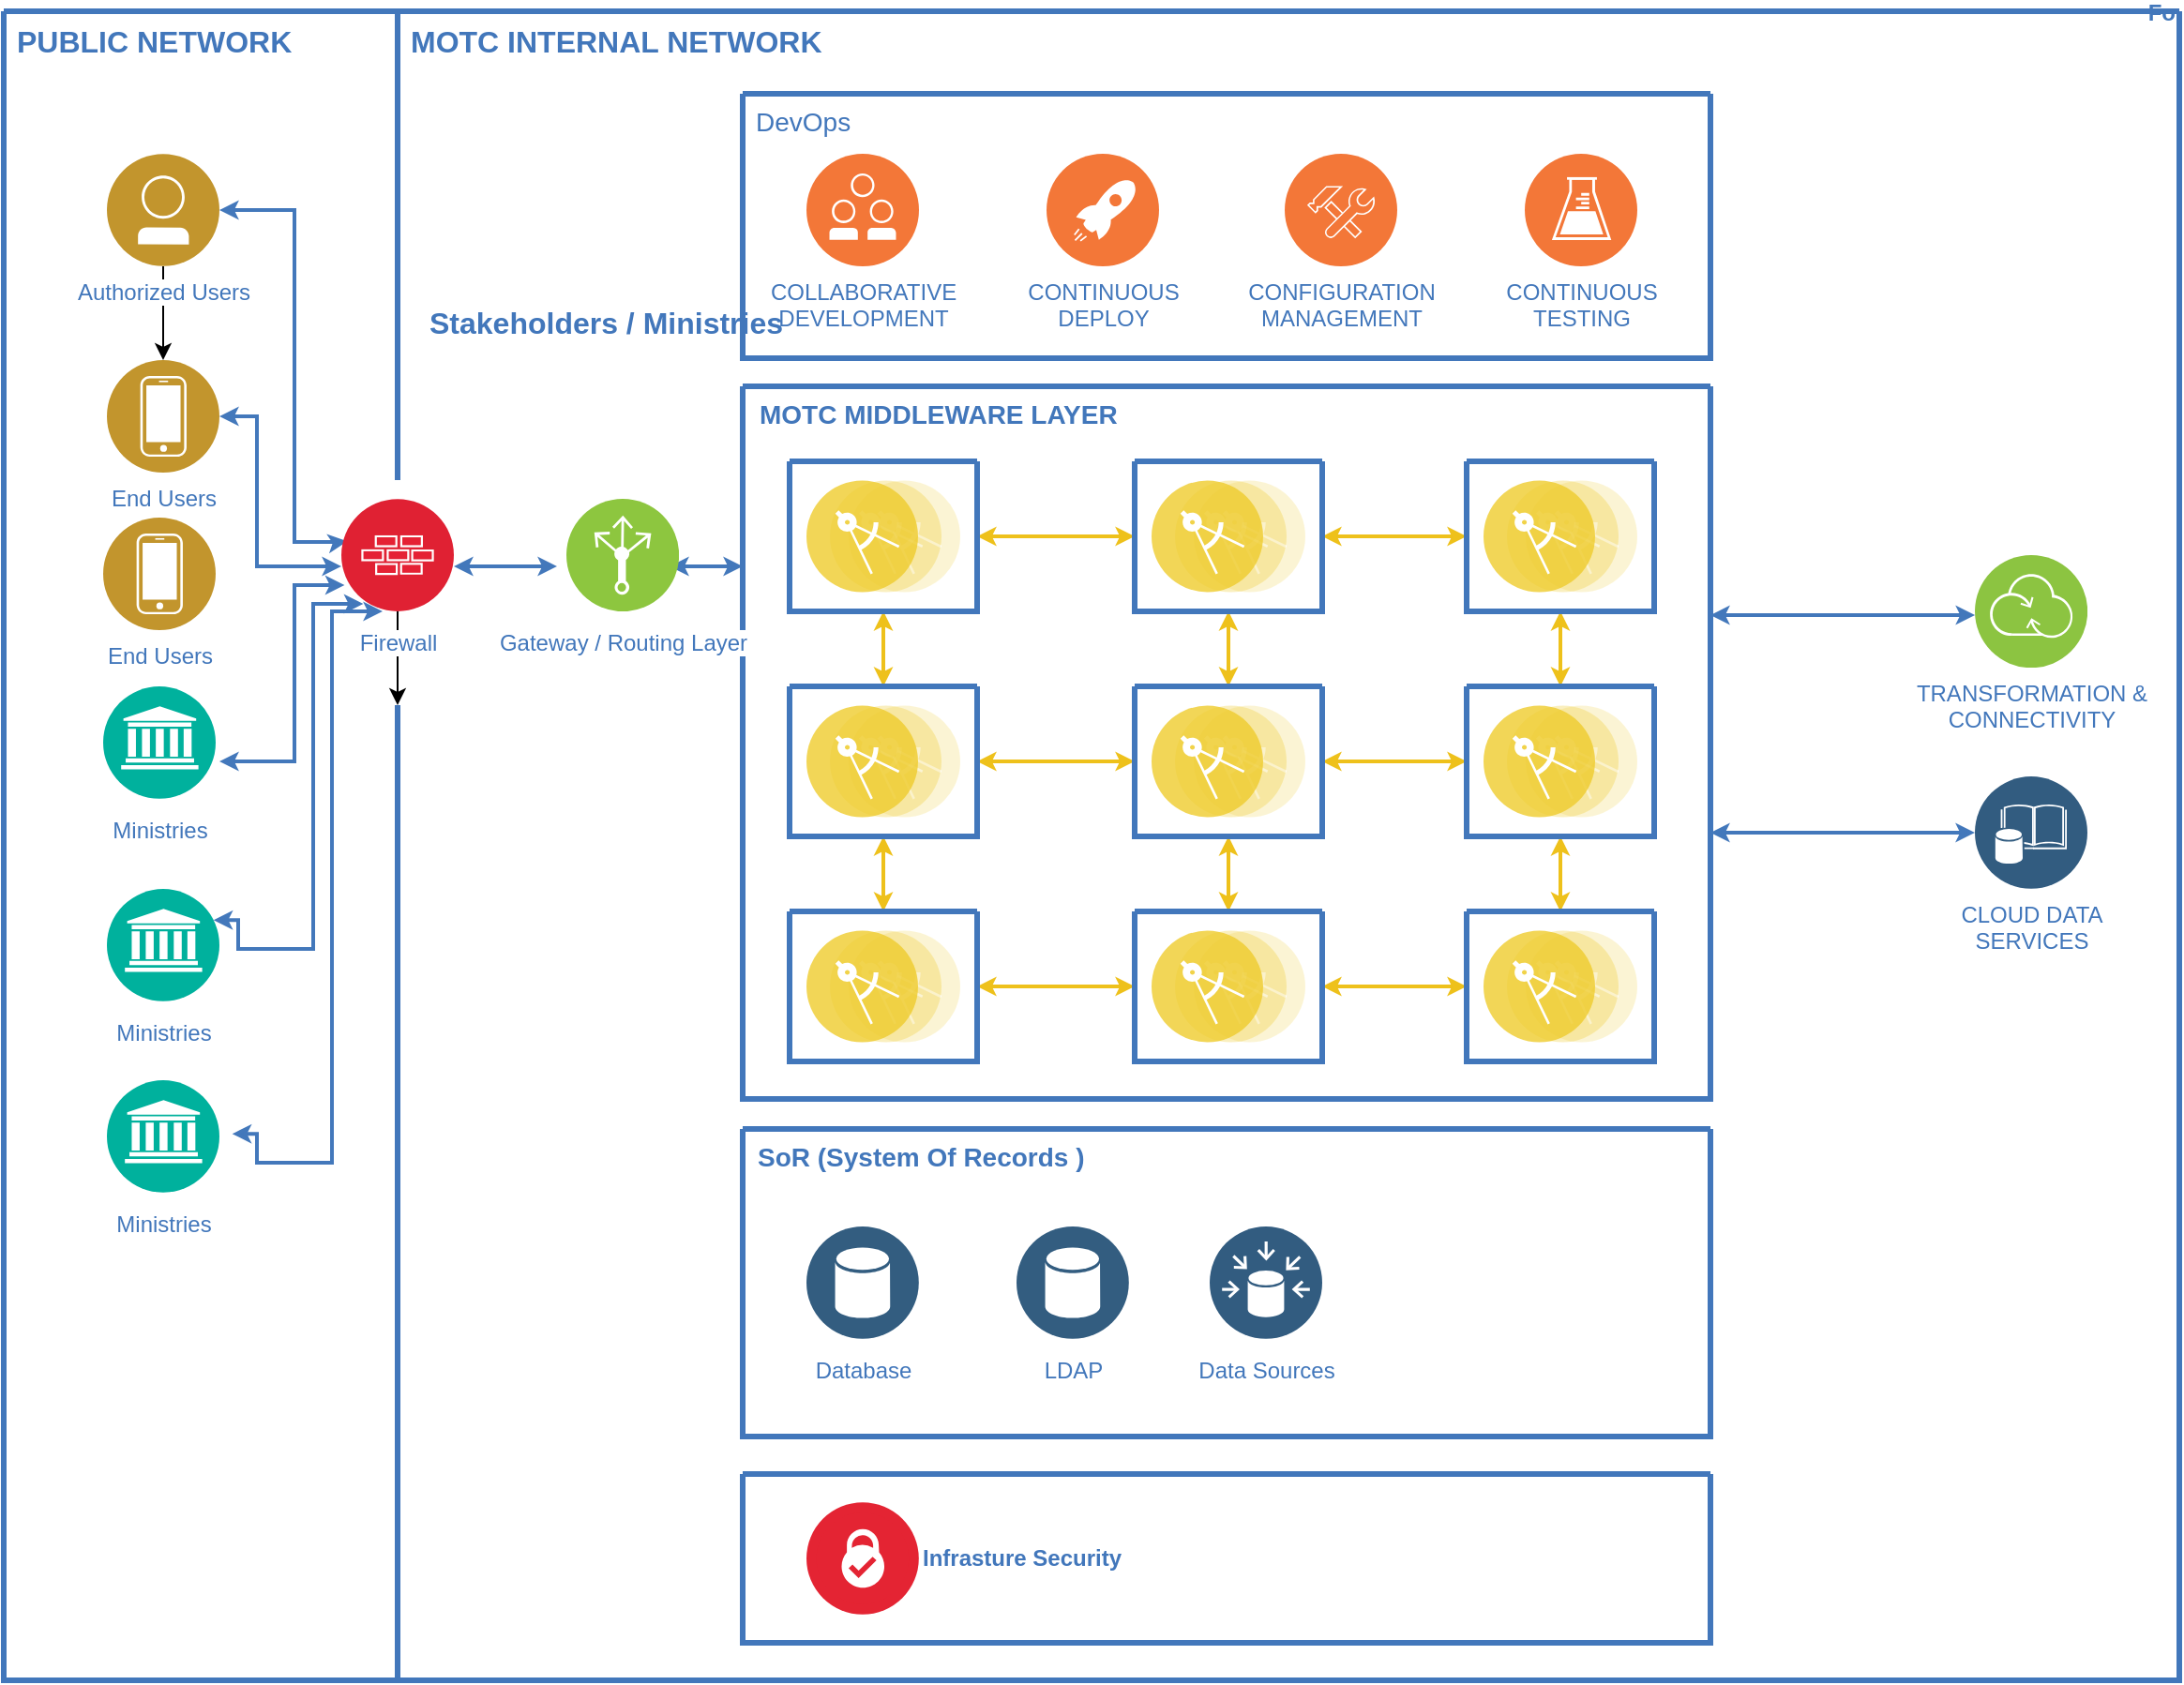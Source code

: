 <mxfile version="14.9.8" type="github">
  <diagram id="31b32b95-0358-9bc7-6ba0-a27c054ed1a7" name="Page-1">
    <mxGraphModel dx="2062" dy="1122" grid="1" gridSize="10" guides="1" tooltips="1" connect="1" arrows="1" fold="1" page="1" pageScale="1" pageWidth="827" pageHeight="1169" background="none" math="0" shadow="0">
      <root>
        <mxCell id="0" />
        <mxCell id="1" parent="0" />
        <mxCell id="2" value="Fo" style="swimlane;shadow=0;strokeColor=#4277BB;fillColor=#ffffff;fontColor=#4277BB;align=right;startSize=0;collapsible=0;strokeWidth=3;" parent="1" vertex="1">
          <mxGeometry x="40" y="40" width="1160" height="890" as="geometry" />
        </mxCell>
        <mxCell id="3" value="&lt;div&gt;PUBLIC NETWORK&lt;/div&gt;&lt;div&gt;&lt;br&gt;&lt;/div&gt;" style="text;html=1;align=left;verticalAlign=top;fontColor=#4277BB;shadow=0;dashed=0;strokeColor=none;fillColor=none;labelBackgroundColor=none;fontStyle=1;fontSize=16;spacingLeft=5;" parent="2" vertex="1">
          <mxGeometry width="170" height="30" as="geometry" />
        </mxCell>
        <mxCell id="4" value="" style="line;strokeWidth=3;direction=south;html=1;shadow=0;labelBackgroundColor=none;fillColor=none;gradientColor=none;fontSize=12;fontColor=#4277BB;align=right;strokeColor=#4277BB;" parent="2" vertex="1">
          <mxGeometry x="205" width="10" height="250" as="geometry" />
        </mxCell>
        <mxCell id="5" value="MOTC INTERNAL NETWORK" style="text;html=1;align=left;verticalAlign=top;fontColor=#4277BB;shadow=0;dashed=0;strokeColor=none;fillColor=none;labelBackgroundColor=none;fontStyle=1;fontSize=16;spacingLeft=5;" parent="2" vertex="1">
          <mxGeometry x="210" width="240" height="35" as="geometry" />
        </mxCell>
        <mxCell id="16" value="" style="line;strokeWidth=3;direction=south;html=1;shadow=0;labelBackgroundColor=none;fillColor=none;gradientColor=none;fontSize=12;fontColor=#4277BB;align=right;strokeColor=#4277BB;" parent="2" vertex="1">
          <mxGeometry x="205" y="370" width="10" height="520" as="geometry" />
        </mxCell>
        <mxCell id="17" value="" style="swimlane;shadow=0;strokeColor=#4277BB;fillColor=#ffffff;fontColor=#4277BB;align=right;startSize=0;collapsible=0;strokeWidth=3;" parent="2" vertex="1">
          <mxGeometry x="394" y="780" width="516" height="90" as="geometry" />
        </mxCell>
        <mxCell id="18" value="&lt;b&gt;Infrasture Security&lt;/b&gt;" style="aspect=fixed;perimeter=ellipsePerimeter;html=1;align=left;shadow=0;dashed=0;image;image=img/lib/ibm/blockchain/certificate_authority.svg;labelBackgroundColor=#ffffff;strokeColor=#666666;strokeWidth=3;fillColor=#C2952D;gradientColor=none;fontSize=12;fontColor=#4277BB;labelPosition=right;verticalLabelPosition=middle;verticalAlign=middle;" parent="17" vertex="1">
          <mxGeometry x="34" y="15" width="60" height="60" as="geometry" />
        </mxCell>
        <mxCell id="19" style="edgeStyle=orthogonalEdgeStyle;rounded=0;comic=0;html=1;exitX=1;exitY=0.5;entryX=0;entryY=0.25;startArrow=classic;startFill=1;endArrow=classic;endFill=1;jettySize=auto;orthogonalLoop=1;strokeColor=#4378BB;strokeWidth=2;fontFamily=Helvetica;fontSize=19;fontColor=#CC99FF;endSize=4;startSize=4;" parent="2" source="20" edge="1">
          <mxGeometry relative="1" as="geometry">
            <Array as="points">
              <mxPoint x="155" y="106" />
              <mxPoint x="155" y="283" />
              <mxPoint x="180" y="283" />
            </Array>
            <mxPoint x="183.167" y="282.584" as="targetPoint" />
          </mxGeometry>
        </mxCell>
        <mxCell id="Fddl8qkM5L3DqnkjX7zU-97" value="" style="edgeStyle=orthogonalEdgeStyle;rounded=0;orthogonalLoop=1;jettySize=auto;html=1;" edge="1" parent="2" source="20" target="22">
          <mxGeometry relative="1" as="geometry" />
        </mxCell>
        <mxCell id="20" value="Authorized Users" style="aspect=fixed;perimeter=ellipsePerimeter;html=1;align=center;shadow=0;dashed=0;image;image=img/lib/ibm/users/user.svg;labelBackgroundColor=#ffffff;strokeColor=#666666;strokeWidth=3;fillColor=#C2952D;gradientColor=none;fontSize=12;fontColor=#4277BB;" parent="2" vertex="1">
          <mxGeometry x="55" y="76" width="60" height="60" as="geometry" />
        </mxCell>
        <mxCell id="21" style="edgeStyle=orthogonalEdgeStyle;rounded=0;html=1;labelBackgroundColor=#ffffff;startArrow=classic;startFill=1;startSize=4;endArrow=classic;endFill=1;endSize=4;jettySize=auto;orthogonalLoop=1;strokeColor=#4378BB;strokeWidth=2;fontSize=19;fontColor=#CC99FF;" parent="2" source="22" edge="1">
          <mxGeometry relative="1" as="geometry">
            <Array as="points">
              <mxPoint x="135" y="216" />
              <mxPoint x="135" y="296" />
            </Array>
            <mxPoint x="180" y="296" as="targetPoint" />
          </mxGeometry>
        </mxCell>
        <mxCell id="22" value="End Users" style="aspect=fixed;perimeter=ellipsePerimeter;html=1;align=center;shadow=0;dashed=0;image;image=img/lib/ibm/users/device.svg;labelBackgroundColor=#ffffff;strokeColor=#666666;strokeWidth=3;fillColor=#C2952D;gradientColor=none;fontSize=12;fontColor=#4277BB;" parent="2" vertex="1">
          <mxGeometry x="55" y="186" width="60" height="60" as="geometry" />
        </mxCell>
        <mxCell id="23" style="edgeStyle=orthogonalEdgeStyle;rounded=0;html=1;labelBackgroundColor=#ffffff;startArrow=classic;startFill=1;startSize=4;endArrow=classic;endFill=1;endSize=4;jettySize=auto;orthogonalLoop=1;strokeColor=#4378BB;strokeWidth=2;fontSize=19;fontColor=#CC99FF;" parent="2" edge="1">
          <mxGeometry relative="1" as="geometry">
            <Array as="points">
              <mxPoint x="155" y="400" />
              <mxPoint x="155" y="306" />
            </Array>
            <mxPoint x="115" y="400" as="sourcePoint" />
            <mxPoint x="181.716" y="306" as="targetPoint" />
          </mxGeometry>
        </mxCell>
        <mxCell id="25" style="edgeStyle=orthogonalEdgeStyle;rounded=0;html=1;labelBackgroundColor=#ffffff;startArrow=classic;startFill=1;startSize=4;endArrow=classic;endFill=1;endSize=4;jettySize=auto;orthogonalLoop=1;strokeColor=#4378BB;strokeWidth=2;fontSize=19;fontColor=#CC99FF;" parent="2" edge="1">
          <mxGeometry relative="1" as="geometry">
            <mxPoint x="240" y="296" as="sourcePoint" />
            <mxPoint x="295" y="296" as="targetPoint" />
          </mxGeometry>
        </mxCell>
        <mxCell id="27" style="edgeStyle=elbowEdgeStyle;rounded=0;html=1;labelBackgroundColor=#ffffff;startArrow=classic;startFill=1;startSize=4;endArrow=classic;endFill=1;endSize=4;jettySize=auto;orthogonalLoop=1;strokeColor=#4378BB;strokeWidth=2;fontSize=19;fontColor=#CC99FF;elbow=vertical;" parent="2" target="35" edge="1">
          <mxGeometry relative="1" as="geometry">
            <mxPoint x="380" y="296" as="targetPoint" />
            <Array as="points">
              <mxPoint x="376" y="296" />
            </Array>
            <mxPoint x="355" y="296" as="sourcePoint" />
          </mxGeometry>
        </mxCell>
        <mxCell id="29" value="" style="swimlane;shadow=0;strokeColor=#4277BB;fillColor=#ffffff;fontColor=#4277BB;align=right;startSize=0;collapsible=0;strokeWidth=3;" parent="2" vertex="1">
          <mxGeometry x="394" y="44" width="516" height="141" as="geometry" />
        </mxCell>
        <mxCell id="30" value="COLLABORATIVE&lt;div&gt;DEVELOPMENT&lt;/div&gt;" style="aspect=fixed;perimeter=ellipsePerimeter;html=1;align=center;shadow=0;dashed=0;image;image=img/lib/ibm/devops/collaborative_development.svg;labelBackgroundColor=#ffffff;strokeColor=#666666;strokeWidth=3;fillColor=#C2952D;gradientColor=none;fontSize=12;fontColor=#4277BB;" parent="29" vertex="1">
          <mxGeometry x="34" y="32" width="60" height="60" as="geometry" />
        </mxCell>
        <mxCell id="31" value="CONTINUOUS&lt;div&gt;DEPLOY&lt;/div&gt;" style="aspect=fixed;perimeter=ellipsePerimeter;html=1;align=center;shadow=0;dashed=0;image;image=img/lib/ibm/devops/continuous_deploy.svg;labelBackgroundColor=#ffffff;strokeColor=#666666;strokeWidth=3;fillColor=#C2952D;gradientColor=none;fontSize=12;fontColor=#4277BB;" parent="29" vertex="1">
          <mxGeometry x="162" y="32" width="60" height="60" as="geometry" />
        </mxCell>
        <mxCell id="32" value="CONFIGURATION&lt;div&gt;MANAGEMENT&lt;/div&gt;" style="aspect=fixed;perimeter=ellipsePerimeter;html=1;align=center;shadow=0;dashed=0;image;image=img/lib/ibm/devops/configuration_management.svg;labelBackgroundColor=#ffffff;strokeColor=#666666;strokeWidth=3;fillColor=#C2952D;gradientColor=none;fontSize=12;fontColor=#4277BB;" parent="29" vertex="1">
          <mxGeometry x="289" y="32" width="60" height="60" as="geometry" />
        </mxCell>
        <mxCell id="33" value="CONTINUOUS&lt;div&gt;TESTING&lt;/div&gt;" style="aspect=fixed;perimeter=ellipsePerimeter;html=1;align=center;shadow=0;dashed=0;image;image=img/lib/ibm/devops/continuous_testing.svg;labelBackgroundColor=#ffffff;strokeColor=#666666;strokeWidth=3;fillColor=#C2952D;gradientColor=none;fontSize=12;fontColor=#4277BB;" parent="29" vertex="1">
          <mxGeometry x="417" y="32" width="60" height="60" as="geometry" />
        </mxCell>
        <mxCell id="34" value="DevOps" style="text;html=1;align=left;verticalAlign=top;fontColor=#4277BB;shadow=0;dashed=0;strokeColor=none;fillColor=none;labelBackgroundColor=none;fontStyle=0;fontSize=14;spacingLeft=5;" parent="29" vertex="1">
          <mxGeometry width="90" height="26" as="geometry" />
        </mxCell>
        <mxCell id="35" value="" style="swimlane;shadow=0;strokeColor=#4277BB;fillColor=#ffffff;fontColor=#4277BB;align=right;startSize=0;collapsible=0;strokeWidth=3;" parent="2" vertex="1">
          <mxGeometry x="394" y="200" width="516" height="380" as="geometry" />
        </mxCell>
        <mxCell id="52" value="&lt;b&gt;MOTC MIDDLEWARE LAYER&lt;/b&gt;" style="text;html=1;align=left;verticalAlign=top;fontColor=#4277BB;shadow=0;dashed=0;strokeColor=none;fillColor=none;labelBackgroundColor=none;fontStyle=0;fontSize=14;spacingLeft=5;" parent="35" vertex="1">
          <mxGeometry x="2" width="231" height="24" as="geometry" />
        </mxCell>
        <mxCell id="84" style="edgeStyle=orthogonalEdgeStyle;rounded=0;html=1;entryX=0;entryY=0.5;labelBackgroundColor=#ffffff;startArrow=classic;startFill=1;startSize=4;endArrow=classic;endFill=1;endSize=4;jettySize=auto;orthogonalLoop=1;strokeColor=#EEC11B;strokeWidth=2;fontSize=14;fontColor=#4277BB;" parent="35" source="65" target="68" edge="1">
          <mxGeometry relative="1" as="geometry" />
        </mxCell>
        <mxCell id="90" style="edgeStyle=orthogonalEdgeStyle;rounded=0;html=1;entryX=0.5;entryY=0;labelBackgroundColor=#ffffff;startArrow=classic;startFill=1;startSize=4;endArrow=classic;endFill=1;endSize=4;jettySize=auto;orthogonalLoop=1;strokeColor=#EEC11B;strokeWidth=2;fontSize=14;fontColor=#4277BB;" parent="35" source="65" target="72" edge="1">
          <mxGeometry relative="1" as="geometry" />
        </mxCell>
        <mxCell id="65" value="" style="swimlane;shadow=0;strokeColor=#4277BB;fillColor=#ffffff;fontColor=#4277BB;align=right;startSize=0;collapsible=0;strokeWidth=3;" parent="35" vertex="1">
          <mxGeometry x="25" y="40" width="100" height="80" as="geometry" />
        </mxCell>
        <mxCell id="66" value="" style="aspect=fixed;perimeter=ellipsePerimeter;html=1;align=center;shadow=0;dashed=0;image;image=img/lib/ibm/applications/microservice.svg;labelBackgroundColor=#ffffff;strokeColor=#666666;strokeWidth=3;fillColor=#C2952D;gradientColor=none;fontSize=12;fontColor=#4277BB;" parent="65" vertex="1">
          <mxGeometry x="9" y="10" width="82" height="60" as="geometry" />
        </mxCell>
        <mxCell id="85" style="edgeStyle=orthogonalEdgeStyle;rounded=0;html=1;entryX=0;entryY=0.5;labelBackgroundColor=#ffffff;startArrow=classic;startFill=1;startSize=4;endArrow=classic;endFill=1;endSize=4;jettySize=auto;orthogonalLoop=1;strokeColor=#EEC11B;strokeWidth=2;fontSize=14;fontColor=#4277BB;" parent="35" source="68" target="70" edge="1">
          <mxGeometry relative="1" as="geometry" />
        </mxCell>
        <mxCell id="93" style="edgeStyle=orthogonalEdgeStyle;rounded=0;html=1;entryX=0.5;entryY=0;labelBackgroundColor=#ffffff;startArrow=classic;startFill=1;startSize=4;endArrow=classic;endFill=1;endSize=4;jettySize=auto;orthogonalLoop=1;strokeColor=#EEC11B;strokeWidth=2;fontSize=14;fontColor=#4277BB;" parent="35" source="68" target="74" edge="1">
          <mxGeometry relative="1" as="geometry" />
        </mxCell>
        <mxCell id="68" value="" style="swimlane;shadow=0;strokeColor=#4277BB;fillColor=#ffffff;fontColor=#4277BB;align=right;startSize=0;collapsible=0;strokeWidth=3;" parent="35" vertex="1">
          <mxGeometry x="209" y="40" width="100" height="80" as="geometry" />
        </mxCell>
        <mxCell id="69" value="" style="aspect=fixed;perimeter=ellipsePerimeter;html=1;align=center;shadow=0;dashed=0;image;image=img/lib/ibm/applications/microservice.svg;labelBackgroundColor=#ffffff;strokeColor=#666666;strokeWidth=3;fillColor=#C2952D;gradientColor=none;fontSize=12;fontColor=#4277BB;" parent="68" vertex="1">
          <mxGeometry x="9" y="10" width="82" height="60" as="geometry" />
        </mxCell>
        <mxCell id="94" style="edgeStyle=orthogonalEdgeStyle;rounded=0;html=1;entryX=0.5;entryY=0;labelBackgroundColor=#ffffff;startArrow=classic;startFill=1;startSize=4;endArrow=classic;endFill=1;endSize=4;jettySize=auto;orthogonalLoop=1;strokeColor=#EEC11B;strokeWidth=2;fontSize=14;fontColor=#4277BB;" parent="35" source="70" target="76" edge="1">
          <mxGeometry relative="1" as="geometry" />
        </mxCell>
        <mxCell id="70" value="" style="swimlane;shadow=0;strokeColor=#4277BB;fillColor=#ffffff;fontColor=#4277BB;align=right;startSize=0;collapsible=0;strokeWidth=3;" parent="35" vertex="1">
          <mxGeometry x="386" y="40" width="100" height="80" as="geometry" />
        </mxCell>
        <mxCell id="71" value="" style="aspect=fixed;perimeter=ellipsePerimeter;html=1;align=center;shadow=0;dashed=0;image;image=img/lib/ibm/applications/microservice.svg;labelBackgroundColor=#ffffff;strokeColor=#666666;strokeWidth=3;fillColor=#C2952D;gradientColor=none;fontSize=12;fontColor=#4277BB;" parent="70" vertex="1">
          <mxGeometry x="9" y="10" width="82" height="60" as="geometry" />
        </mxCell>
        <mxCell id="86" style="edgeStyle=orthogonalEdgeStyle;rounded=0;html=1;entryX=0;entryY=0.5;labelBackgroundColor=#ffffff;startArrow=classic;startFill=1;startSize=4;endArrow=classic;endFill=1;endSize=4;jettySize=auto;orthogonalLoop=1;strokeColor=#EEC11B;strokeWidth=2;fontSize=14;fontColor=#4277BB;" parent="35" source="72" target="74" edge="1">
          <mxGeometry relative="1" as="geometry" />
        </mxCell>
        <mxCell id="91" style="edgeStyle=orthogonalEdgeStyle;rounded=0;html=1;entryX=0.5;entryY=0;labelBackgroundColor=#ffffff;startArrow=classic;startFill=1;startSize=4;endArrow=classic;endFill=1;endSize=4;jettySize=auto;orthogonalLoop=1;strokeColor=#EEC11B;strokeWidth=2;fontSize=14;fontColor=#4277BB;" parent="35" source="72" target="78" edge="1">
          <mxGeometry relative="1" as="geometry" />
        </mxCell>
        <mxCell id="72" value="" style="swimlane;shadow=0;strokeColor=#4277BB;fillColor=#ffffff;fontColor=#4277BB;align=right;startSize=0;collapsible=0;strokeWidth=3;" parent="35" vertex="1">
          <mxGeometry x="25.0" y="160" width="100" height="80" as="geometry" />
        </mxCell>
        <mxCell id="73" value="" style="aspect=fixed;perimeter=ellipsePerimeter;html=1;align=center;shadow=0;dashed=0;image;image=img/lib/ibm/applications/microservice.svg;labelBackgroundColor=#ffffff;strokeColor=#666666;strokeWidth=3;fillColor=#C2952D;gradientColor=none;fontSize=12;fontColor=#4277BB;" parent="72" vertex="1">
          <mxGeometry x="9" y="10" width="82" height="60" as="geometry" />
        </mxCell>
        <mxCell id="87" style="edgeStyle=orthogonalEdgeStyle;rounded=0;html=1;entryX=0;entryY=0.5;labelBackgroundColor=#ffffff;startArrow=classic;startFill=1;startSize=4;endArrow=classic;endFill=1;endSize=4;jettySize=auto;orthogonalLoop=1;strokeColor=#EEC11B;strokeWidth=2;fontSize=14;fontColor=#4277BB;" parent="35" source="74" target="76" edge="1">
          <mxGeometry relative="1" as="geometry" />
        </mxCell>
        <mxCell id="92" style="edgeStyle=orthogonalEdgeStyle;rounded=0;html=1;entryX=0.5;entryY=0;labelBackgroundColor=#ffffff;startArrow=classic;startFill=1;startSize=4;endArrow=classic;endFill=1;endSize=4;jettySize=auto;orthogonalLoop=1;strokeColor=#EEC11B;strokeWidth=2;fontSize=14;fontColor=#4277BB;" parent="35" source="74" target="80" edge="1">
          <mxGeometry relative="1" as="geometry" />
        </mxCell>
        <mxCell id="74" value="" style="swimlane;shadow=0;strokeColor=#4277BB;fillColor=#ffffff;fontColor=#4277BB;align=right;startSize=0;collapsible=0;strokeWidth=3;" parent="35" vertex="1">
          <mxGeometry x="209.0" y="160" width="100" height="80" as="geometry" />
        </mxCell>
        <mxCell id="75" value="" style="aspect=fixed;perimeter=ellipsePerimeter;html=1;align=center;shadow=0;dashed=0;image;image=img/lib/ibm/applications/microservice.svg;labelBackgroundColor=#ffffff;strokeColor=#666666;strokeWidth=3;fillColor=#C2952D;gradientColor=none;fontSize=12;fontColor=#4277BB;" parent="74" vertex="1">
          <mxGeometry x="9" y="10" width="82" height="60" as="geometry" />
        </mxCell>
        <mxCell id="95" style="edgeStyle=orthogonalEdgeStyle;rounded=0;html=1;entryX=0.5;entryY=0;labelBackgroundColor=#ffffff;startArrow=classic;startFill=1;startSize=4;endArrow=classic;endFill=1;endSize=4;jettySize=auto;orthogonalLoop=1;strokeColor=#EEC11B;strokeWidth=2;fontSize=14;fontColor=#4277BB;" parent="35" source="76" target="82" edge="1">
          <mxGeometry relative="1" as="geometry" />
        </mxCell>
        <mxCell id="76" value="" style="swimlane;shadow=0;strokeColor=#4277BB;fillColor=#ffffff;fontColor=#4277BB;align=right;startSize=0;collapsible=0;strokeWidth=3;" parent="35" vertex="1">
          <mxGeometry x="386.0" y="160" width="100" height="80" as="geometry" />
        </mxCell>
        <mxCell id="77" value="" style="aspect=fixed;perimeter=ellipsePerimeter;html=1;align=center;shadow=0;dashed=0;image;image=img/lib/ibm/applications/microservice.svg;labelBackgroundColor=#ffffff;strokeColor=#666666;strokeWidth=3;fillColor=#C2952D;gradientColor=none;fontSize=12;fontColor=#4277BB;" parent="76" vertex="1">
          <mxGeometry x="9" y="10" width="82" height="60" as="geometry" />
        </mxCell>
        <mxCell id="88" style="edgeStyle=orthogonalEdgeStyle;rounded=0;html=1;entryX=0;entryY=0.5;labelBackgroundColor=#ffffff;startArrow=classic;startFill=1;startSize=4;endArrow=classic;endFill=1;endSize=4;jettySize=auto;orthogonalLoop=1;strokeColor=#EEC11B;strokeWidth=2;fontSize=14;fontColor=#4277BB;" parent="35" source="78" target="80" edge="1">
          <mxGeometry relative="1" as="geometry" />
        </mxCell>
        <mxCell id="78" value="" style="swimlane;shadow=0;strokeColor=#4277BB;fillColor=#ffffff;fontColor=#4277BB;align=right;startSize=0;collapsible=0;strokeWidth=3;" parent="35" vertex="1">
          <mxGeometry x="25.0" y="280" width="100" height="80" as="geometry" />
        </mxCell>
        <mxCell id="79" value="" style="aspect=fixed;perimeter=ellipsePerimeter;html=1;align=center;shadow=0;dashed=0;image;image=img/lib/ibm/applications/microservice.svg;labelBackgroundColor=#ffffff;strokeColor=#666666;strokeWidth=3;fillColor=#C2952D;gradientColor=none;fontSize=12;fontColor=#4277BB;" parent="78" vertex="1">
          <mxGeometry x="9" y="10" width="82" height="60" as="geometry" />
        </mxCell>
        <mxCell id="89" style="edgeStyle=orthogonalEdgeStyle;rounded=0;html=1;entryX=0;entryY=0.5;labelBackgroundColor=#ffffff;startArrow=classic;startFill=1;startSize=4;endArrow=classic;endFill=1;endSize=4;jettySize=auto;orthogonalLoop=1;strokeColor=#EEC11B;strokeWidth=2;fontSize=14;fontColor=#4277BB;" parent="35" source="80" target="82" edge="1">
          <mxGeometry relative="1" as="geometry" />
        </mxCell>
        <mxCell id="80" value="" style="swimlane;shadow=0;strokeColor=#4277BB;fillColor=#ffffff;fontColor=#4277BB;align=right;startSize=0;collapsible=0;strokeWidth=3;" parent="35" vertex="1">
          <mxGeometry x="209.0" y="280" width="100" height="80" as="geometry" />
        </mxCell>
        <mxCell id="81" value="" style="aspect=fixed;perimeter=ellipsePerimeter;html=1;align=center;shadow=0;dashed=0;image;image=img/lib/ibm/applications/microservice.svg;labelBackgroundColor=#ffffff;strokeColor=#666666;strokeWidth=3;fillColor=#C2952D;gradientColor=none;fontSize=12;fontColor=#4277BB;" parent="80" vertex="1">
          <mxGeometry x="9" y="10" width="82" height="60" as="geometry" />
        </mxCell>
        <mxCell id="82" value="" style="swimlane;shadow=0;strokeColor=#4277BB;fillColor=#ffffff;fontColor=#4277BB;align=right;startSize=0;collapsible=0;strokeWidth=3;" parent="35" vertex="1">
          <mxGeometry x="386.0" y="280" width="100" height="80" as="geometry" />
        </mxCell>
        <mxCell id="83" value="" style="aspect=fixed;perimeter=ellipsePerimeter;html=1;align=center;shadow=0;dashed=0;image;image=img/lib/ibm/applications/microservice.svg;labelBackgroundColor=#ffffff;strokeColor=#666666;strokeWidth=3;fillColor=#C2952D;gradientColor=none;fontSize=12;fontColor=#4277BB;" parent="82" vertex="1">
          <mxGeometry x="9" y="10" width="82" height="60" as="geometry" />
        </mxCell>
        <mxCell id="55" value="" style="swimlane;shadow=0;strokeColor=#4277BB;fillColor=#ffffff;fontColor=#4277BB;align=right;startSize=0;collapsible=0;strokeWidth=3;" parent="2" vertex="1">
          <mxGeometry x="394" y="596" width="516" height="164" as="geometry" />
        </mxCell>
        <mxCell id="60" value="&lt;b&gt;SoR (System Of Records )&lt;/b&gt;" style="text;html=1;align=left;verticalAlign=top;fontColor=#4277BB;shadow=0;dashed=0;strokeColor=none;fillColor=none;labelBackgroundColor=none;fontStyle=0;fontSize=14;spacingLeft=5;" parent="55" vertex="1">
          <mxGeometry x="1" width="231" height="24" as="geometry" />
        </mxCell>
        <mxCell id="Fddl8qkM5L3DqnkjX7zU-104" value="Database" style="aspect=fixed;perimeter=ellipsePerimeter;html=1;align=center;shadow=0;dashed=0;fontColor=#4277BB;labelBackgroundColor=#ffffff;fontSize=12;spacingTop=3;image;image=img/lib/ibm/data/data_services.svg;" vertex="1" parent="55">
          <mxGeometry x="34" y="52" width="60" height="60" as="geometry" />
        </mxCell>
        <mxCell id="Fddl8qkM5L3DqnkjX7zU-105" value="LDAP" style="aspect=fixed;perimeter=ellipsePerimeter;html=1;align=center;shadow=0;dashed=0;fontColor=#4277BB;labelBackgroundColor=#ffffff;fontSize=12;spacingTop=3;image;image=img/lib/ibm/data/data_services.svg;" vertex="1" parent="55">
          <mxGeometry x="146" y="52" width="60" height="60" as="geometry" />
        </mxCell>
        <mxCell id="Fddl8qkM5L3DqnkjX7zU-106" value="Data Sources" style="aspect=fixed;perimeter=ellipsePerimeter;html=1;align=center;shadow=0;dashed=0;fontColor=#4277BB;labelBackgroundColor=#ffffff;fontSize=12;spacingTop=3;image;image=img/lib/ibm/data/data_sources.svg;" vertex="1" parent="55">
          <mxGeometry x="249" y="52" width="60" height="60" as="geometry" />
        </mxCell>
        <mxCell id="61" style="edgeStyle=elbowEdgeStyle;rounded=0;html=1;labelBackgroundColor=#ffffff;startArrow=classic;startFill=1;startSize=4;endArrow=classic;endFill=1;endSize=4;jettySize=auto;orthogonalLoop=1;strokeColor=#4378BB;strokeWidth=2;fontSize=19;fontColor=#CC99FF;elbow=vertical;" parent="2" source="62" target="35" edge="1">
          <mxGeometry relative="1" as="geometry">
            <mxPoint x="930" y="330" as="targetPoint" />
            <Array as="points">
              <mxPoint x="982" y="322" />
            </Array>
          </mxGeometry>
        </mxCell>
        <mxCell id="62" value="TRANSFORMATION &amp;amp;&lt;div&gt;CONNECTIVITY&lt;/div&gt;" style="aspect=fixed;perimeter=ellipsePerimeter;html=1;align=center;shadow=0;dashed=0;image;image=img/lib/ibm/infrastructure/transformation_connectivity.svg;labelBackgroundColor=#ffffff;strokeColor=#666666;strokeWidth=3;fillColor=#C2952D;gradientColor=none;fontSize=12;fontColor=#4277BB;" parent="2" vertex="1">
          <mxGeometry x="1051" y="290" width="60" height="60" as="geometry" />
        </mxCell>
        <mxCell id="63" style="edgeStyle=elbowEdgeStyle;rounded=0;html=1;labelBackgroundColor=#ffffff;startArrow=classic;startFill=1;startSize=4;endArrow=classic;endFill=1;endSize=4;jettySize=auto;orthogonalLoop=1;strokeColor=#4378BB;strokeWidth=2;fontSize=19;fontColor=#CC99FF;elbow=vertical;" parent="2" source="64" target="35" edge="1">
          <mxGeometry relative="1" as="geometry">
            <mxPoint x="930" y="438" as="targetPoint" />
            <Array as="points">
              <mxPoint x="981" y="438" />
            </Array>
          </mxGeometry>
        </mxCell>
        <mxCell id="64" value="CLOUD DATA&lt;div&gt;SERVICES&lt;/div&gt;" style="aspect=fixed;perimeter=ellipsePerimeter;html=1;align=center;shadow=0;dashed=0;image;image=img/lib/ibm/data/enterprise_data.svg;labelBackgroundColor=#ffffff;strokeColor=#666666;strokeWidth=3;fillColor=#C2952D;gradientColor=none;fontSize=12;fontColor=#4277BB;" parent="2" vertex="1">
          <mxGeometry x="1051" y="408" width="60" height="60" as="geometry" />
        </mxCell>
        <mxCell id="Fddl8qkM5L3DqnkjX7zU-99" value="Ministries" style="aspect=fixed;perimeter=ellipsePerimeter;html=1;align=center;shadow=0;dashed=0;fontColor=#4277BB;labelBackgroundColor=#ffffff;fontSize=12;spacingTop=3;image;image=img/lib/ibm/management/information_governance.svg;" vertex="1" parent="2">
          <mxGeometry x="53" y="360" width="60" height="60" as="geometry" />
        </mxCell>
        <mxCell id="Fddl8qkM5L3DqnkjX7zU-101" value="" style="edgeStyle=orthogonalEdgeStyle;rounded=0;orthogonalLoop=1;jettySize=auto;html=1;" edge="1" parent="2" source="Fddl8qkM5L3DqnkjX7zU-100" target="16">
          <mxGeometry relative="1" as="geometry" />
        </mxCell>
        <mxCell id="Fddl8qkM5L3DqnkjX7zU-100" value="Firewall" style="aspect=fixed;perimeter=ellipsePerimeter;html=1;align=center;shadow=0;dashed=0;fontColor=#4277BB;labelBackgroundColor=#ffffff;fontSize=12;spacingTop=3;image;image=img/lib/ibm/security/firewall.svg;" vertex="1" parent="2">
          <mxGeometry x="180" y="260" width="60" height="60" as="geometry" />
        </mxCell>
        <mxCell id="Fddl8qkM5L3DqnkjX7zU-102" value="Gateway / Routing Layer" style="aspect=fixed;perimeter=ellipsePerimeter;html=1;align=center;shadow=0;dashed=0;fontColor=#4277BB;labelBackgroundColor=#ffffff;fontSize=12;spacingTop=3;image;image=img/lib/ibm/infrastructure/load_balancing_routing.svg;" vertex="1" parent="2">
          <mxGeometry x="300" y="260" width="60" height="60" as="geometry" />
        </mxCell>
        <mxCell id="Fddl8qkM5L3DqnkjX7zU-107" value="Ministries" style="aspect=fixed;perimeter=ellipsePerimeter;html=1;align=center;shadow=0;dashed=0;fontColor=#4277BB;labelBackgroundColor=#ffffff;fontSize=12;spacingTop=3;image;image=img/lib/ibm/management/information_governance.svg;" vertex="1" parent="2">
          <mxGeometry x="55" y="468" width="60" height="60" as="geometry" />
        </mxCell>
        <mxCell id="Fddl8qkM5L3DqnkjX7zU-108" value="Ministries" style="aspect=fixed;perimeter=ellipsePerimeter;html=1;align=center;shadow=0;dashed=0;fontColor=#4277BB;labelBackgroundColor=#ffffff;fontSize=12;spacingTop=3;image;image=img/lib/ibm/management/information_governance.svg;" vertex="1" parent="2">
          <mxGeometry x="55" y="570" width="60" height="60" as="geometry" />
        </mxCell>
        <mxCell id="Fddl8qkM5L3DqnkjX7zU-111" value="End Users" style="aspect=fixed;perimeter=ellipsePerimeter;html=1;align=center;shadow=0;dashed=0;image;image=img/lib/ibm/users/device.svg;labelBackgroundColor=#ffffff;strokeColor=#666666;strokeWidth=3;fillColor=#C2952D;gradientColor=none;fontSize=12;fontColor=#4277BB;" vertex="1" parent="2">
          <mxGeometry x="53" y="270" width="60" height="60" as="geometry" />
        </mxCell>
        <mxCell id="Fddl8qkM5L3DqnkjX7zU-95" value="Stakeholders / Ministries" style="text;html=1;align=left;verticalAlign=top;fontColor=#4277BB;shadow=0;dashed=0;strokeColor=none;fillColor=none;labelBackgroundColor=none;fontStyle=1;fontSize=16;spacingLeft=5;" vertex="1" parent="1">
          <mxGeometry x="260" y="190" width="170" height="30" as="geometry" />
        </mxCell>
        <mxCell id="Fddl8qkM5L3DqnkjX7zU-109" style="edgeStyle=orthogonalEdgeStyle;rounded=0;html=1;labelBackgroundColor=#ffffff;startArrow=classic;startFill=1;startSize=4;endArrow=classic;endFill=1;endSize=4;jettySize=auto;orthogonalLoop=1;strokeColor=#4378BB;strokeWidth=2;fontSize=19;fontColor=#CC99FF;exitX=1;exitY=0.25;exitDx=0;exitDy=0;" edge="1" parent="1" source="Fddl8qkM5L3DqnkjX7zU-107">
          <mxGeometry relative="1" as="geometry">
            <Array as="points">
              <mxPoint x="165" y="525" />
              <mxPoint x="165" y="540" />
              <mxPoint x="205" y="540" />
              <mxPoint x="205" y="356" />
            </Array>
            <mxPoint x="165" y="450" as="sourcePoint" />
            <mxPoint x="231.716" y="356" as="targetPoint" />
          </mxGeometry>
        </mxCell>
        <mxCell id="Fddl8qkM5L3DqnkjX7zU-110" style="edgeStyle=orthogonalEdgeStyle;rounded=0;html=1;labelBackgroundColor=#ffffff;startArrow=classic;startFill=1;startSize=4;endArrow=classic;endFill=1;endSize=4;jettySize=auto;orthogonalLoop=1;strokeColor=#4378BB;strokeWidth=2;fontSize=19;fontColor=#CC99FF;exitX=1;exitY=0.25;exitDx=0;exitDy=0;" edge="1" parent="1">
          <mxGeometry relative="1" as="geometry">
            <Array as="points">
              <mxPoint x="175" y="639" />
              <mxPoint x="175" y="654" />
              <mxPoint x="215" y="654" />
              <mxPoint x="215" y="360" />
              <mxPoint x="242" y="360" />
            </Array>
            <mxPoint x="161.833" y="638.584" as="sourcePoint" />
            <mxPoint x="242" y="360" as="targetPoint" />
          </mxGeometry>
        </mxCell>
      </root>
    </mxGraphModel>
  </diagram>
</mxfile>
